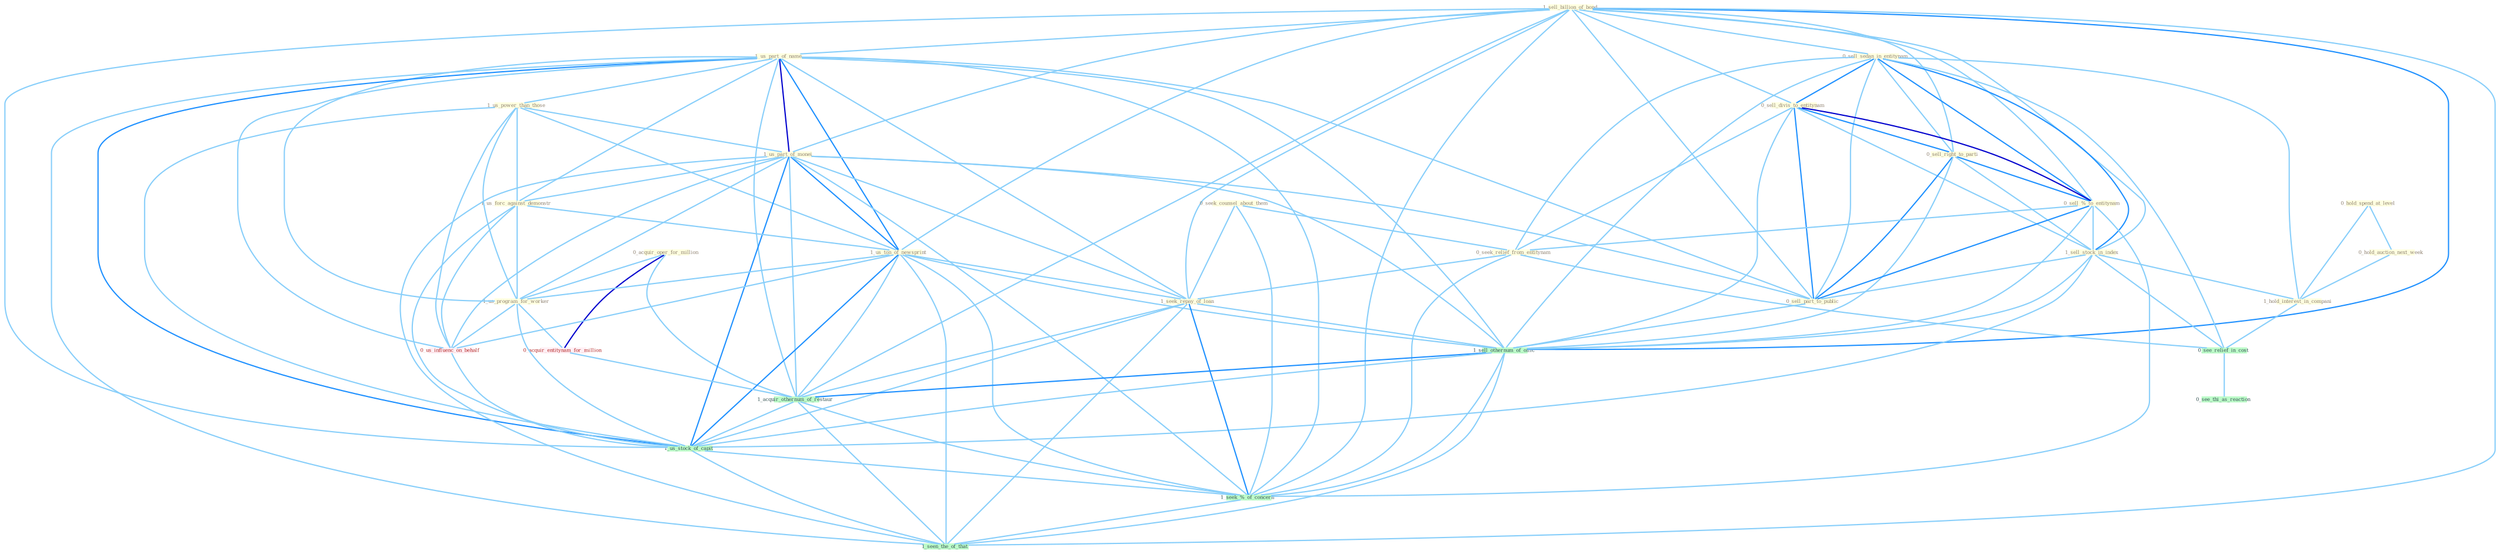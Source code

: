 Graph G{ 
    node
    [shape=polygon,style=filled,width=.5,height=.06,color="#BDFCC9",fixedsize=true,fontsize=4,
    fontcolor="#2f4f4f"];
    {node
    [color="#ffffe0", fontcolor="#8b7d6b"] "0_acquir_oper_for_million " "1_sell_billion_of_bond " "1_us_part_of_name " "0_hold_spend_at_level " "1_us_power_than_those " "0_sell_sedan_in_entitynam " "0_sell_divis_to_entitynam " "0_sell_right_to_parti " "1_us_part_of_monei " "0_sell_%_to_entitynam " "1_us_forc_against_demonstr " "0_hold_auction_next_week " "0_seek_counsel_about_them " "1_us_ton_of_newsprint " "1_us_program_for_worker " "1_sell_stock_in_index " "0_seek_relief_from_entitynam " "0_sell_part_to_public " "1_hold_interest_in_compani " "1_seek_repay_of_loan "}
{node [color="#fff0f5", fontcolor="#b22222"] "0_acquir_entitynam_for_million " "0_us_influenc_on_behalf "}
edge [color="#B0E2FF"];

	"0_acquir_oper_for_million " -- "1_us_program_for_worker " [w="1", color="#87cefa" ];
	"0_acquir_oper_for_million " -- "0_acquir_entitynam_for_million " [w="3", color="#0000cd" , len=0.6];
	"0_acquir_oper_for_million " -- "1_acquir_othernum_of_restaur " [w="1", color="#87cefa" ];
	"1_sell_billion_of_bond " -- "1_us_part_of_name " [w="1", color="#87cefa" ];
	"1_sell_billion_of_bond " -- "0_sell_sedan_in_entitynam " [w="1", color="#87cefa" ];
	"1_sell_billion_of_bond " -- "0_sell_divis_to_entitynam " [w="1", color="#87cefa" ];
	"1_sell_billion_of_bond " -- "0_sell_right_to_parti " [w="1", color="#87cefa" ];
	"1_sell_billion_of_bond " -- "1_us_part_of_monei " [w="1", color="#87cefa" ];
	"1_sell_billion_of_bond " -- "0_sell_%_to_entitynam " [w="1", color="#87cefa" ];
	"1_sell_billion_of_bond " -- "1_us_ton_of_newsprint " [w="1", color="#87cefa" ];
	"1_sell_billion_of_bond " -- "1_sell_stock_in_index " [w="1", color="#87cefa" ];
	"1_sell_billion_of_bond " -- "0_sell_part_to_public " [w="1", color="#87cefa" ];
	"1_sell_billion_of_bond " -- "1_seek_repay_of_loan " [w="1", color="#87cefa" ];
	"1_sell_billion_of_bond " -- "1_sell_othernum_of_offic " [w="2", color="#1e90ff" , len=0.8];
	"1_sell_billion_of_bond " -- "1_acquir_othernum_of_restaur " [w="1", color="#87cefa" ];
	"1_sell_billion_of_bond " -- "1_us_stock_of_capit " [w="1", color="#87cefa" ];
	"1_sell_billion_of_bond " -- "1_seek_%_of_concern " [w="1", color="#87cefa" ];
	"1_sell_billion_of_bond " -- "1_seen_the_of_that " [w="1", color="#87cefa" ];
	"1_us_part_of_name " -- "1_us_power_than_those " [w="1", color="#87cefa" ];
	"1_us_part_of_name " -- "1_us_part_of_monei " [w="3", color="#0000cd" , len=0.6];
	"1_us_part_of_name " -- "1_us_forc_against_demonstr " [w="1", color="#87cefa" ];
	"1_us_part_of_name " -- "1_us_ton_of_newsprint " [w="2", color="#1e90ff" , len=0.8];
	"1_us_part_of_name " -- "1_us_program_for_worker " [w="1", color="#87cefa" ];
	"1_us_part_of_name " -- "0_sell_part_to_public " [w="1", color="#87cefa" ];
	"1_us_part_of_name " -- "1_seek_repay_of_loan " [w="1", color="#87cefa" ];
	"1_us_part_of_name " -- "1_sell_othernum_of_offic " [w="1", color="#87cefa" ];
	"1_us_part_of_name " -- "0_us_influenc_on_behalf " [w="1", color="#87cefa" ];
	"1_us_part_of_name " -- "1_acquir_othernum_of_restaur " [w="1", color="#87cefa" ];
	"1_us_part_of_name " -- "1_us_stock_of_capit " [w="2", color="#1e90ff" , len=0.8];
	"1_us_part_of_name " -- "1_seek_%_of_concern " [w="1", color="#87cefa" ];
	"1_us_part_of_name " -- "1_seen_the_of_that " [w="1", color="#87cefa" ];
	"0_hold_spend_at_level " -- "0_hold_auction_next_week " [w="1", color="#87cefa" ];
	"0_hold_spend_at_level " -- "1_hold_interest_in_compani " [w="1", color="#87cefa" ];
	"1_us_power_than_those " -- "1_us_part_of_monei " [w="1", color="#87cefa" ];
	"1_us_power_than_those " -- "1_us_forc_against_demonstr " [w="1", color="#87cefa" ];
	"1_us_power_than_those " -- "1_us_ton_of_newsprint " [w="1", color="#87cefa" ];
	"1_us_power_than_those " -- "1_us_program_for_worker " [w="1", color="#87cefa" ];
	"1_us_power_than_those " -- "0_us_influenc_on_behalf " [w="1", color="#87cefa" ];
	"1_us_power_than_those " -- "1_us_stock_of_capit " [w="1", color="#87cefa" ];
	"0_sell_sedan_in_entitynam " -- "0_sell_divis_to_entitynam " [w="2", color="#1e90ff" , len=0.8];
	"0_sell_sedan_in_entitynam " -- "0_sell_right_to_parti " [w="1", color="#87cefa" ];
	"0_sell_sedan_in_entitynam " -- "0_sell_%_to_entitynam " [w="2", color="#1e90ff" , len=0.8];
	"0_sell_sedan_in_entitynam " -- "1_sell_stock_in_index " [w="2", color="#1e90ff" , len=0.8];
	"0_sell_sedan_in_entitynam " -- "0_seek_relief_from_entitynam " [w="1", color="#87cefa" ];
	"0_sell_sedan_in_entitynam " -- "0_sell_part_to_public " [w="1", color="#87cefa" ];
	"0_sell_sedan_in_entitynam " -- "1_hold_interest_in_compani " [w="1", color="#87cefa" ];
	"0_sell_sedan_in_entitynam " -- "1_sell_othernum_of_offic " [w="1", color="#87cefa" ];
	"0_sell_sedan_in_entitynam " -- "0_see_relief_in_cost " [w="1", color="#87cefa" ];
	"0_sell_divis_to_entitynam " -- "0_sell_right_to_parti " [w="2", color="#1e90ff" , len=0.8];
	"0_sell_divis_to_entitynam " -- "0_sell_%_to_entitynam " [w="3", color="#0000cd" , len=0.6];
	"0_sell_divis_to_entitynam " -- "1_sell_stock_in_index " [w="1", color="#87cefa" ];
	"0_sell_divis_to_entitynam " -- "0_seek_relief_from_entitynam " [w="1", color="#87cefa" ];
	"0_sell_divis_to_entitynam " -- "0_sell_part_to_public " [w="2", color="#1e90ff" , len=0.8];
	"0_sell_divis_to_entitynam " -- "1_sell_othernum_of_offic " [w="1", color="#87cefa" ];
	"0_sell_right_to_parti " -- "0_sell_%_to_entitynam " [w="2", color="#1e90ff" , len=0.8];
	"0_sell_right_to_parti " -- "1_sell_stock_in_index " [w="1", color="#87cefa" ];
	"0_sell_right_to_parti " -- "0_sell_part_to_public " [w="2", color="#1e90ff" , len=0.8];
	"0_sell_right_to_parti " -- "1_sell_othernum_of_offic " [w="1", color="#87cefa" ];
	"1_us_part_of_monei " -- "1_us_forc_against_demonstr " [w="1", color="#87cefa" ];
	"1_us_part_of_monei " -- "1_us_ton_of_newsprint " [w="2", color="#1e90ff" , len=0.8];
	"1_us_part_of_monei " -- "1_us_program_for_worker " [w="1", color="#87cefa" ];
	"1_us_part_of_monei " -- "0_sell_part_to_public " [w="1", color="#87cefa" ];
	"1_us_part_of_monei " -- "1_seek_repay_of_loan " [w="1", color="#87cefa" ];
	"1_us_part_of_monei " -- "1_sell_othernum_of_offic " [w="1", color="#87cefa" ];
	"1_us_part_of_monei " -- "0_us_influenc_on_behalf " [w="1", color="#87cefa" ];
	"1_us_part_of_monei " -- "1_acquir_othernum_of_restaur " [w="1", color="#87cefa" ];
	"1_us_part_of_monei " -- "1_us_stock_of_capit " [w="2", color="#1e90ff" , len=0.8];
	"1_us_part_of_monei " -- "1_seek_%_of_concern " [w="1", color="#87cefa" ];
	"1_us_part_of_monei " -- "1_seen_the_of_that " [w="1", color="#87cefa" ];
	"0_sell_%_to_entitynam " -- "1_sell_stock_in_index " [w="1", color="#87cefa" ];
	"0_sell_%_to_entitynam " -- "0_seek_relief_from_entitynam " [w="1", color="#87cefa" ];
	"0_sell_%_to_entitynam " -- "0_sell_part_to_public " [w="2", color="#1e90ff" , len=0.8];
	"0_sell_%_to_entitynam " -- "1_sell_othernum_of_offic " [w="1", color="#87cefa" ];
	"0_sell_%_to_entitynam " -- "1_seek_%_of_concern " [w="1", color="#87cefa" ];
	"1_us_forc_against_demonstr " -- "1_us_ton_of_newsprint " [w="1", color="#87cefa" ];
	"1_us_forc_against_demonstr " -- "1_us_program_for_worker " [w="1", color="#87cefa" ];
	"1_us_forc_against_demonstr " -- "0_us_influenc_on_behalf " [w="1", color="#87cefa" ];
	"1_us_forc_against_demonstr " -- "1_us_stock_of_capit " [w="1", color="#87cefa" ];
	"0_hold_auction_next_week " -- "1_hold_interest_in_compani " [w="1", color="#87cefa" ];
	"0_seek_counsel_about_them " -- "0_seek_relief_from_entitynam " [w="1", color="#87cefa" ];
	"0_seek_counsel_about_them " -- "1_seek_repay_of_loan " [w="1", color="#87cefa" ];
	"0_seek_counsel_about_them " -- "1_seek_%_of_concern " [w="1", color="#87cefa" ];
	"1_us_ton_of_newsprint " -- "1_us_program_for_worker " [w="1", color="#87cefa" ];
	"1_us_ton_of_newsprint " -- "1_seek_repay_of_loan " [w="1", color="#87cefa" ];
	"1_us_ton_of_newsprint " -- "1_sell_othernum_of_offic " [w="1", color="#87cefa" ];
	"1_us_ton_of_newsprint " -- "0_us_influenc_on_behalf " [w="1", color="#87cefa" ];
	"1_us_ton_of_newsprint " -- "1_acquir_othernum_of_restaur " [w="1", color="#87cefa" ];
	"1_us_ton_of_newsprint " -- "1_us_stock_of_capit " [w="2", color="#1e90ff" , len=0.8];
	"1_us_ton_of_newsprint " -- "1_seek_%_of_concern " [w="1", color="#87cefa" ];
	"1_us_ton_of_newsprint " -- "1_seen_the_of_that " [w="1", color="#87cefa" ];
	"1_us_program_for_worker " -- "0_acquir_entitynam_for_million " [w="1", color="#87cefa" ];
	"1_us_program_for_worker " -- "0_us_influenc_on_behalf " [w="1", color="#87cefa" ];
	"1_us_program_for_worker " -- "1_us_stock_of_capit " [w="1", color="#87cefa" ];
	"1_sell_stock_in_index " -- "0_sell_part_to_public " [w="1", color="#87cefa" ];
	"1_sell_stock_in_index " -- "1_hold_interest_in_compani " [w="1", color="#87cefa" ];
	"1_sell_stock_in_index " -- "1_sell_othernum_of_offic " [w="1", color="#87cefa" ];
	"1_sell_stock_in_index " -- "0_see_relief_in_cost " [w="1", color="#87cefa" ];
	"1_sell_stock_in_index " -- "1_us_stock_of_capit " [w="1", color="#87cefa" ];
	"0_seek_relief_from_entitynam " -- "1_seek_repay_of_loan " [w="1", color="#87cefa" ];
	"0_seek_relief_from_entitynam " -- "0_see_relief_in_cost " [w="1", color="#87cefa" ];
	"0_seek_relief_from_entitynam " -- "1_seek_%_of_concern " [w="1", color="#87cefa" ];
	"0_sell_part_to_public " -- "1_sell_othernum_of_offic " [w="1", color="#87cefa" ];
	"1_hold_interest_in_compani " -- "0_see_relief_in_cost " [w="1", color="#87cefa" ];
	"1_seek_repay_of_loan " -- "1_sell_othernum_of_offic " [w="1", color="#87cefa" ];
	"1_seek_repay_of_loan " -- "1_acquir_othernum_of_restaur " [w="1", color="#87cefa" ];
	"1_seek_repay_of_loan " -- "1_us_stock_of_capit " [w="1", color="#87cefa" ];
	"1_seek_repay_of_loan " -- "1_seek_%_of_concern " [w="2", color="#1e90ff" , len=0.8];
	"1_seek_repay_of_loan " -- "1_seen_the_of_that " [w="1", color="#87cefa" ];
	"0_acquir_entitynam_for_million " -- "1_acquir_othernum_of_restaur " [w="1", color="#87cefa" ];
	"1_sell_othernum_of_offic " -- "1_acquir_othernum_of_restaur " [w="2", color="#1e90ff" , len=0.8];
	"1_sell_othernum_of_offic " -- "1_us_stock_of_capit " [w="1", color="#87cefa" ];
	"1_sell_othernum_of_offic " -- "1_seek_%_of_concern " [w="1", color="#87cefa" ];
	"1_sell_othernum_of_offic " -- "1_seen_the_of_that " [w="1", color="#87cefa" ];
	"0_us_influenc_on_behalf " -- "1_us_stock_of_capit " [w="1", color="#87cefa" ];
	"0_see_relief_in_cost " -- "0_see_thi_as_reaction " [w="1", color="#87cefa" ];
	"1_acquir_othernum_of_restaur " -- "1_us_stock_of_capit " [w="1", color="#87cefa" ];
	"1_acquir_othernum_of_restaur " -- "1_seek_%_of_concern " [w="1", color="#87cefa" ];
	"1_acquir_othernum_of_restaur " -- "1_seen_the_of_that " [w="1", color="#87cefa" ];
	"1_us_stock_of_capit " -- "1_seek_%_of_concern " [w="1", color="#87cefa" ];
	"1_us_stock_of_capit " -- "1_seen_the_of_that " [w="1", color="#87cefa" ];
	"1_seek_%_of_concern " -- "1_seen_the_of_that " [w="1", color="#87cefa" ];
}